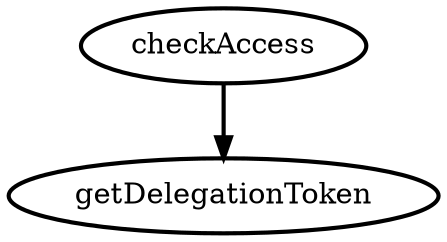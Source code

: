 digraph checkAccessgetDelegationToken{
checkAccess	->	getDelegationToken [style = bold];

getDelegationToken [style = bold];
checkAccess [style = bold];
}
